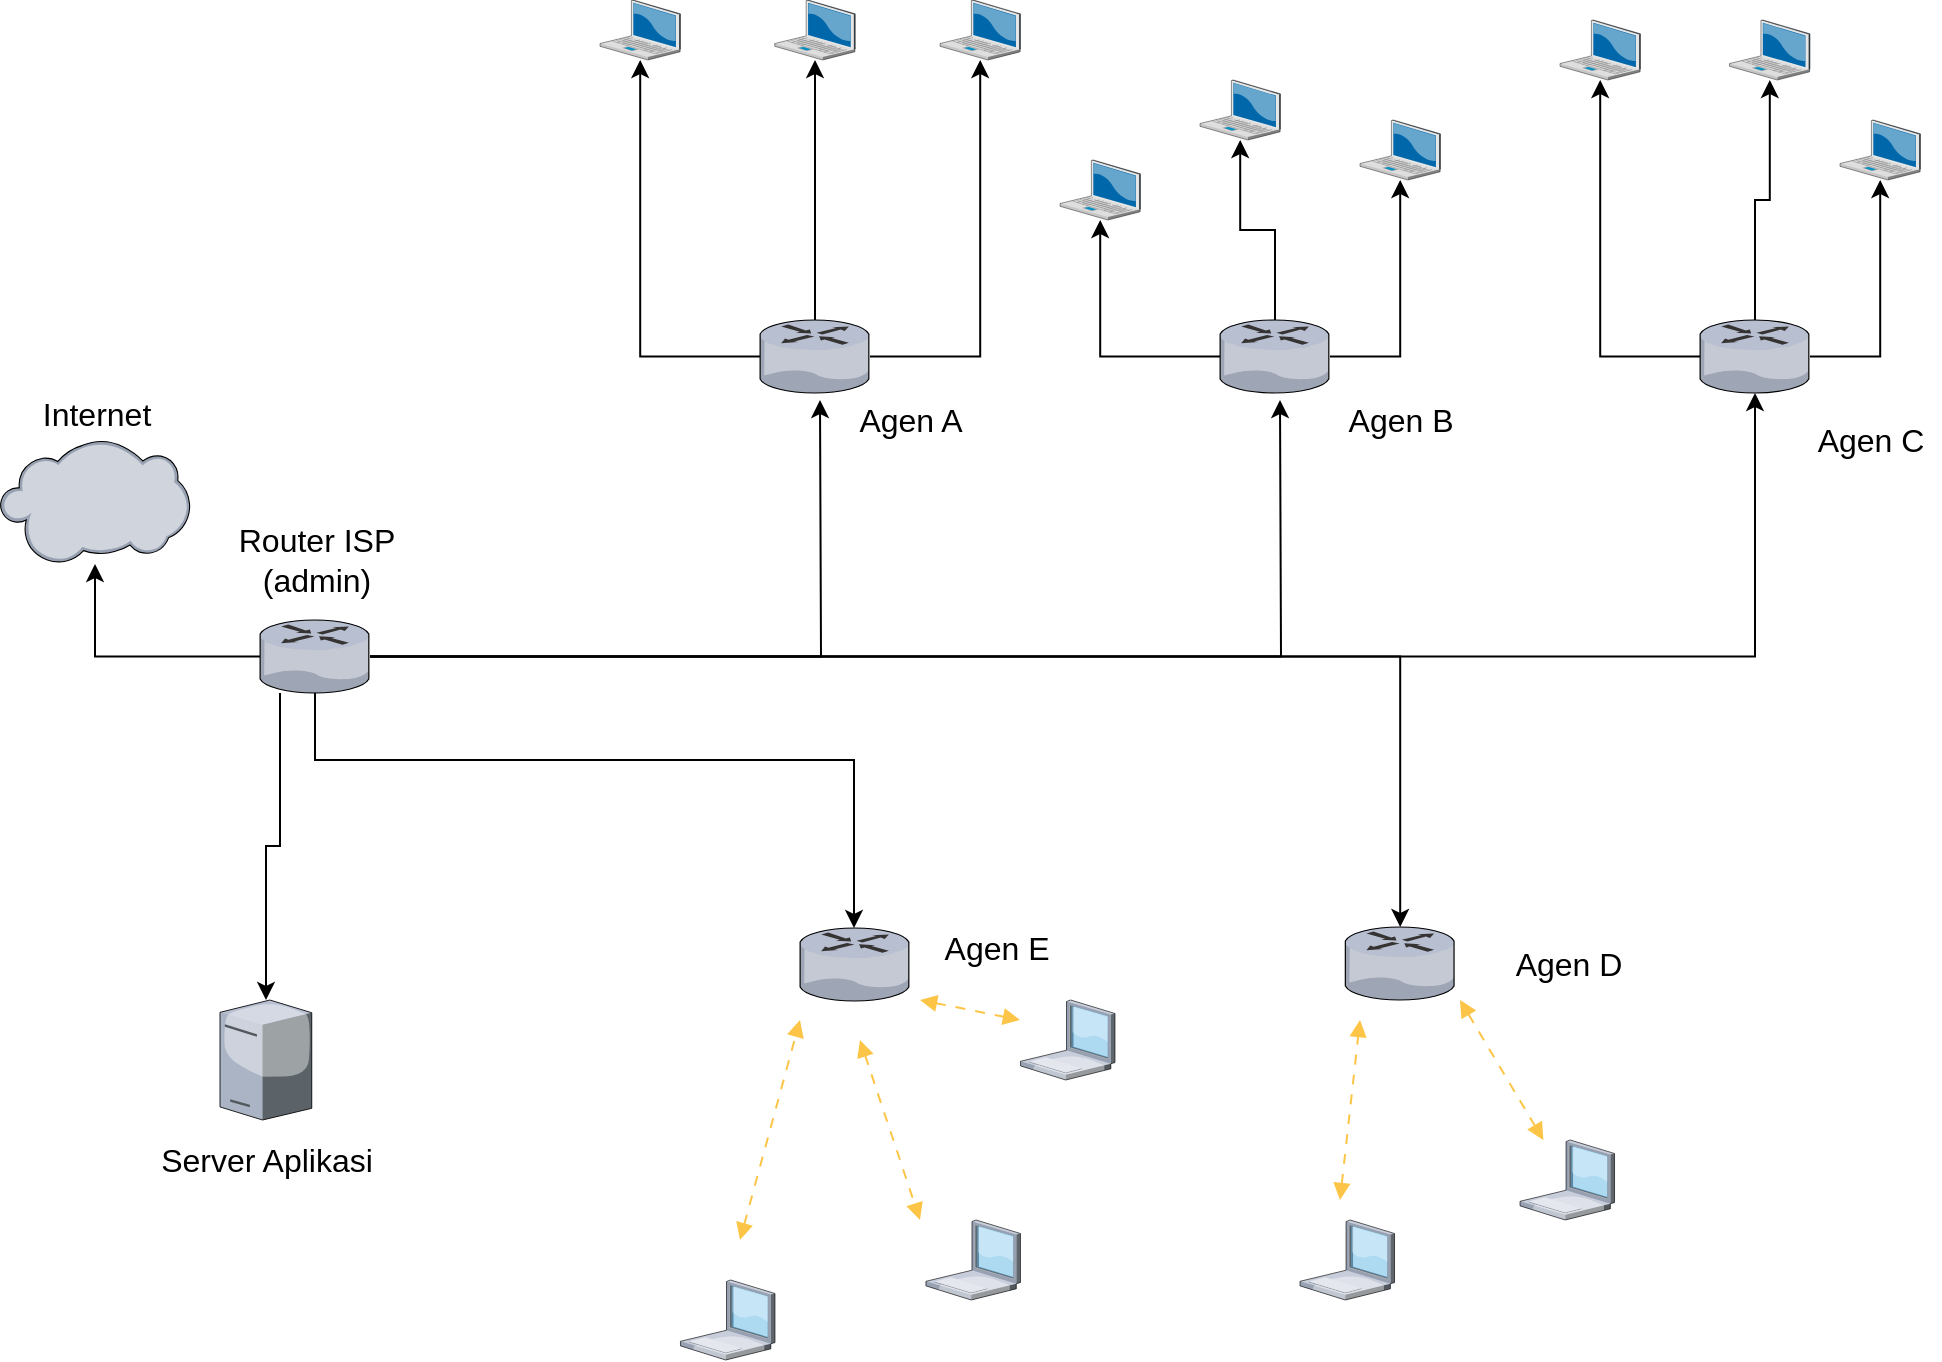 <mxfile version="13.6.2" type="github">
  <diagram name="Page-1" id="822b0af5-4adb-64df-f703-e8dfc1f81529">
    <mxGraphModel dx="1113" dy="642" grid="1" gridSize="10" guides="1" tooltips="1" connect="1" arrows="1" fold="1" page="1" pageScale="1" pageWidth="1100" pageHeight="850" background="#ffffff" math="0" shadow="0">
      <root>
        <mxCell id="0" />
        <mxCell id="1" parent="0" />
        <mxCell id="yKmip7AhmHxL8dwArh6h-2" value="" style="verticalLabelPosition=bottom;aspect=fixed;html=1;verticalAlign=top;strokeColor=none;align=center;outlineConnect=0;shape=mxgraph.citrix.cloud;" vertex="1" parent="1">
          <mxGeometry x="70" y="280" width="95" height="62" as="geometry" />
        </mxCell>
        <mxCell id="yKmip7AhmHxL8dwArh6h-23" style="edgeStyle=orthogonalEdgeStyle;rounded=0;orthogonalLoop=1;jettySize=auto;html=1;" edge="1" parent="1" source="yKmip7AhmHxL8dwArh6h-3">
          <mxGeometry relative="1" as="geometry">
            <mxPoint x="480" y="260" as="targetPoint" />
          </mxGeometry>
        </mxCell>
        <mxCell id="yKmip7AhmHxL8dwArh6h-24" style="edgeStyle=orthogonalEdgeStyle;rounded=0;orthogonalLoop=1;jettySize=auto;html=1;" edge="1" parent="1" source="yKmip7AhmHxL8dwArh6h-3">
          <mxGeometry relative="1" as="geometry">
            <mxPoint x="710" y="260" as="targetPoint" />
          </mxGeometry>
        </mxCell>
        <mxCell id="yKmip7AhmHxL8dwArh6h-25" style="edgeStyle=orthogonalEdgeStyle;rounded=0;orthogonalLoop=1;jettySize=auto;html=1;" edge="1" parent="1" source="yKmip7AhmHxL8dwArh6h-3" target="yKmip7AhmHxL8dwArh6h-7">
          <mxGeometry relative="1" as="geometry" />
        </mxCell>
        <mxCell id="yKmip7AhmHxL8dwArh6h-27" style="edgeStyle=orthogonalEdgeStyle;rounded=0;orthogonalLoop=1;jettySize=auto;html=1;" edge="1" parent="1" source="yKmip7AhmHxL8dwArh6h-3" target="yKmip7AhmHxL8dwArh6h-4">
          <mxGeometry relative="1" as="geometry">
            <Array as="points">
              <mxPoint x="210" y="483" />
              <mxPoint x="203" y="483" />
            </Array>
          </mxGeometry>
        </mxCell>
        <mxCell id="yKmip7AhmHxL8dwArh6h-28" style="edgeStyle=orthogonalEdgeStyle;rounded=0;orthogonalLoop=1;jettySize=auto;html=1;" edge="1" parent="1" source="yKmip7AhmHxL8dwArh6h-3" target="yKmip7AhmHxL8dwArh6h-2">
          <mxGeometry relative="1" as="geometry" />
        </mxCell>
        <mxCell id="yKmip7AhmHxL8dwArh6h-31" style="edgeStyle=orthogonalEdgeStyle;rounded=0;orthogonalLoop=1;jettySize=auto;html=1;" edge="1" parent="1" source="yKmip7AhmHxL8dwArh6h-3" target="yKmip7AhmHxL8dwArh6h-30">
          <mxGeometry relative="1" as="geometry" />
        </mxCell>
        <mxCell id="yKmip7AhmHxL8dwArh6h-58" style="edgeStyle=orthogonalEdgeStyle;rounded=0;orthogonalLoop=1;jettySize=auto;html=1;" edge="1" parent="1" source="yKmip7AhmHxL8dwArh6h-3" target="yKmip7AhmHxL8dwArh6h-29">
          <mxGeometry relative="1" as="geometry">
            <Array as="points">
              <mxPoint x="227" y="440" />
              <mxPoint x="497" y="440" />
            </Array>
          </mxGeometry>
        </mxCell>
        <mxCell id="yKmip7AhmHxL8dwArh6h-3" value="" style="verticalLabelPosition=bottom;aspect=fixed;html=1;verticalAlign=top;strokeColor=none;align=center;outlineConnect=0;shape=mxgraph.citrix.router;" vertex="1" parent="1">
          <mxGeometry x="200" y="370" width="55" height="36.5" as="geometry" />
        </mxCell>
        <mxCell id="yKmip7AhmHxL8dwArh6h-4" value="" style="verticalLabelPosition=bottom;aspect=fixed;html=1;verticalAlign=top;strokeColor=none;align=center;outlineConnect=0;shape=mxgraph.citrix.license_server;" vertex="1" parent="1">
          <mxGeometry x="180" y="560" width="45.88" height="60" as="geometry" />
        </mxCell>
        <mxCell id="yKmip7AhmHxL8dwArh6h-20" style="edgeStyle=orthogonalEdgeStyle;rounded=0;orthogonalLoop=1;jettySize=auto;html=1;" edge="1" parent="1" source="yKmip7AhmHxL8dwArh6h-5" target="yKmip7AhmHxL8dwArh6h-8">
          <mxGeometry relative="1" as="geometry" />
        </mxCell>
        <mxCell id="yKmip7AhmHxL8dwArh6h-21" style="edgeStyle=orthogonalEdgeStyle;rounded=0;orthogonalLoop=1;jettySize=auto;html=1;" edge="1" parent="1" source="yKmip7AhmHxL8dwArh6h-5" target="yKmip7AhmHxL8dwArh6h-9">
          <mxGeometry relative="1" as="geometry" />
        </mxCell>
        <mxCell id="yKmip7AhmHxL8dwArh6h-22" style="edgeStyle=orthogonalEdgeStyle;rounded=0;orthogonalLoop=1;jettySize=auto;html=1;" edge="1" parent="1" source="yKmip7AhmHxL8dwArh6h-5" target="yKmip7AhmHxL8dwArh6h-10">
          <mxGeometry relative="1" as="geometry" />
        </mxCell>
        <mxCell id="yKmip7AhmHxL8dwArh6h-5" value="" style="verticalLabelPosition=bottom;aspect=fixed;html=1;verticalAlign=top;strokeColor=none;align=center;outlineConnect=0;shape=mxgraph.citrix.router;" vertex="1" parent="1">
          <mxGeometry x="450" y="220" width="55" height="36.5" as="geometry" />
        </mxCell>
        <mxCell id="yKmip7AhmHxL8dwArh6h-59" style="edgeStyle=orthogonalEdgeStyle;rounded=0;orthogonalLoop=1;jettySize=auto;html=1;" edge="1" parent="1" source="yKmip7AhmHxL8dwArh6h-6" target="yKmip7AhmHxL8dwArh6h-13">
          <mxGeometry relative="1" as="geometry" />
        </mxCell>
        <mxCell id="yKmip7AhmHxL8dwArh6h-60" style="edgeStyle=orthogonalEdgeStyle;rounded=0;orthogonalLoop=1;jettySize=auto;html=1;" edge="1" parent="1" source="yKmip7AhmHxL8dwArh6h-6" target="yKmip7AhmHxL8dwArh6h-12">
          <mxGeometry relative="1" as="geometry" />
        </mxCell>
        <mxCell id="yKmip7AhmHxL8dwArh6h-61" style="edgeStyle=orthogonalEdgeStyle;rounded=0;orthogonalLoop=1;jettySize=auto;html=1;" edge="1" parent="1" source="yKmip7AhmHxL8dwArh6h-6" target="yKmip7AhmHxL8dwArh6h-11">
          <mxGeometry relative="1" as="geometry" />
        </mxCell>
        <mxCell id="yKmip7AhmHxL8dwArh6h-6" value="" style="verticalLabelPosition=bottom;aspect=fixed;html=1;verticalAlign=top;strokeColor=none;align=center;outlineConnect=0;shape=mxgraph.citrix.router;" vertex="1" parent="1">
          <mxGeometry x="680" y="220" width="55" height="36.5" as="geometry" />
        </mxCell>
        <mxCell id="yKmip7AhmHxL8dwArh6h-64" style="edgeStyle=orthogonalEdgeStyle;rounded=0;orthogonalLoop=1;jettySize=auto;html=1;" edge="1" parent="1" source="yKmip7AhmHxL8dwArh6h-7" target="yKmip7AhmHxL8dwArh6h-15">
          <mxGeometry relative="1" as="geometry" />
        </mxCell>
        <mxCell id="yKmip7AhmHxL8dwArh6h-65" style="edgeStyle=orthogonalEdgeStyle;rounded=0;orthogonalLoop=1;jettySize=auto;html=1;" edge="1" parent="1" source="yKmip7AhmHxL8dwArh6h-7" target="yKmip7AhmHxL8dwArh6h-16">
          <mxGeometry relative="1" as="geometry" />
        </mxCell>
        <mxCell id="yKmip7AhmHxL8dwArh6h-7" value="" style="verticalLabelPosition=bottom;aspect=fixed;html=1;verticalAlign=top;strokeColor=none;align=center;outlineConnect=0;shape=mxgraph.citrix.router;" vertex="1" parent="1">
          <mxGeometry x="920" y="220" width="55" height="36.5" as="geometry" />
        </mxCell>
        <mxCell id="yKmip7AhmHxL8dwArh6h-8" value="" style="verticalLabelPosition=bottom;aspect=fixed;html=1;verticalAlign=top;strokeColor=none;align=center;outlineConnect=0;shape=mxgraph.citrix.laptop_2;" vertex="1" parent="1">
          <mxGeometry x="370" y="60" width="40.23" height="30" as="geometry" />
        </mxCell>
        <mxCell id="yKmip7AhmHxL8dwArh6h-9" value="" style="verticalLabelPosition=bottom;aspect=fixed;html=1;verticalAlign=top;strokeColor=none;align=center;outlineConnect=0;shape=mxgraph.citrix.laptop_2;" vertex="1" parent="1">
          <mxGeometry x="457.39" y="60" width="40.23" height="30" as="geometry" />
        </mxCell>
        <mxCell id="yKmip7AhmHxL8dwArh6h-10" value="" style="verticalLabelPosition=bottom;aspect=fixed;html=1;verticalAlign=top;strokeColor=none;align=center;outlineConnect=0;shape=mxgraph.citrix.laptop_2;" vertex="1" parent="1">
          <mxGeometry x="540" y="60" width="40.23" height="30" as="geometry" />
        </mxCell>
        <mxCell id="yKmip7AhmHxL8dwArh6h-11" value="" style="verticalLabelPosition=bottom;aspect=fixed;html=1;verticalAlign=top;strokeColor=none;align=center;outlineConnect=0;shape=mxgraph.citrix.laptop_2;" vertex="1" parent="1">
          <mxGeometry x="600" y="140" width="40.23" height="30" as="geometry" />
        </mxCell>
        <mxCell id="yKmip7AhmHxL8dwArh6h-12" value="" style="verticalLabelPosition=bottom;aspect=fixed;html=1;verticalAlign=top;strokeColor=none;align=center;outlineConnect=0;shape=mxgraph.citrix.laptop_2;" vertex="1" parent="1">
          <mxGeometry x="670" y="100" width="40.23" height="30" as="geometry" />
        </mxCell>
        <mxCell id="yKmip7AhmHxL8dwArh6h-13" value="" style="verticalLabelPosition=bottom;aspect=fixed;html=1;verticalAlign=top;strokeColor=none;align=center;outlineConnect=0;shape=mxgraph.citrix.laptop_2;" vertex="1" parent="1">
          <mxGeometry x="750" y="120" width="40.23" height="30" as="geometry" />
        </mxCell>
        <mxCell id="yKmip7AhmHxL8dwArh6h-15" value="" style="verticalLabelPosition=bottom;aspect=fixed;html=1;verticalAlign=top;strokeColor=none;align=center;outlineConnect=0;shape=mxgraph.citrix.laptop_2;" vertex="1" parent="1">
          <mxGeometry x="934.77" y="70" width="40.23" height="30" as="geometry" />
        </mxCell>
        <mxCell id="yKmip7AhmHxL8dwArh6h-16" value="" style="verticalLabelPosition=bottom;aspect=fixed;html=1;verticalAlign=top;strokeColor=none;align=center;outlineConnect=0;shape=mxgraph.citrix.laptop_2;" vertex="1" parent="1">
          <mxGeometry x="990" y="120" width="40.23" height="30" as="geometry" />
        </mxCell>
        <mxCell id="yKmip7AhmHxL8dwArh6h-29" value="" style="verticalLabelPosition=bottom;aspect=fixed;html=1;verticalAlign=top;strokeColor=none;align=center;outlineConnect=0;shape=mxgraph.citrix.router;" vertex="1" parent="1">
          <mxGeometry x="470" y="524" width="55" height="36.5" as="geometry" />
        </mxCell>
        <mxCell id="yKmip7AhmHxL8dwArh6h-30" value="" style="verticalLabelPosition=bottom;aspect=fixed;html=1;verticalAlign=top;strokeColor=none;align=center;outlineConnect=0;shape=mxgraph.citrix.router;" vertex="1" parent="1">
          <mxGeometry x="742.61" y="523.5" width="55" height="36.5" as="geometry" />
        </mxCell>
        <mxCell id="yKmip7AhmHxL8dwArh6h-14" value="" style="verticalLabelPosition=bottom;aspect=fixed;html=1;verticalAlign=top;strokeColor=none;align=center;outlineConnect=0;shape=mxgraph.citrix.laptop_2;" vertex="1" parent="1">
          <mxGeometry x="850" y="70" width="40.23" height="30" as="geometry" />
        </mxCell>
        <mxCell id="yKmip7AhmHxL8dwArh6h-63" style="edgeStyle=orthogonalEdgeStyle;rounded=0;orthogonalLoop=1;jettySize=auto;html=1;" edge="1" parent="1" source="yKmip7AhmHxL8dwArh6h-7" target="yKmip7AhmHxL8dwArh6h-14">
          <mxGeometry relative="1" as="geometry">
            <mxPoint x="890" y="140.0" as="targetPoint" />
            <mxPoint x="920" y="238.235" as="sourcePoint" />
          </mxGeometry>
        </mxCell>
        <mxCell id="yKmip7AhmHxL8dwArh6h-66" value="" style="verticalLabelPosition=bottom;aspect=fixed;html=1;verticalAlign=top;strokeColor=none;align=center;outlineConnect=0;shape=mxgraph.citrix.laptop_1;" vertex="1" parent="1">
          <mxGeometry x="410.23" y="700" width="47.27" height="40" as="geometry" />
        </mxCell>
        <mxCell id="yKmip7AhmHxL8dwArh6h-67" value="" style="verticalLabelPosition=bottom;aspect=fixed;html=1;verticalAlign=top;strokeColor=none;align=center;outlineConnect=0;shape=mxgraph.citrix.laptop_1;" vertex="1" parent="1">
          <mxGeometry x="532.96" y="670" width="47.27" height="40" as="geometry" />
        </mxCell>
        <mxCell id="yKmip7AhmHxL8dwArh6h-68" value="" style="verticalLabelPosition=bottom;aspect=fixed;html=1;verticalAlign=top;strokeColor=none;align=center;outlineConnect=0;shape=mxgraph.citrix.laptop_1;" vertex="1" parent="1">
          <mxGeometry x="580.23" y="560" width="47.27" height="40" as="geometry" />
        </mxCell>
        <mxCell id="yKmip7AhmHxL8dwArh6h-69" value="" style="verticalLabelPosition=bottom;aspect=fixed;html=1;verticalAlign=top;strokeColor=none;align=center;outlineConnect=0;shape=mxgraph.citrix.laptop_1;" vertex="1" parent="1">
          <mxGeometry x="720" y="670" width="47.27" height="40" as="geometry" />
        </mxCell>
        <mxCell id="yKmip7AhmHxL8dwArh6h-70" value="" style="verticalLabelPosition=bottom;aspect=fixed;html=1;verticalAlign=top;strokeColor=none;align=center;outlineConnect=0;shape=mxgraph.citrix.laptop_1;" vertex="1" parent="1">
          <mxGeometry x="830" y="630" width="47.27" height="40" as="geometry" />
        </mxCell>
        <mxCell id="yKmip7AhmHxL8dwArh6h-72" value="" style="endArrow=block;html=1;startArrow=block;startFill=1;endFill=1;strokeColor=#FCC548;dashed=1;dashPattern=5 5;" edge="1" parent="1">
          <mxGeometry width="100" height="100" relative="1" as="geometry">
            <mxPoint x="500" y="580" as="sourcePoint" />
            <mxPoint x="530" y="670" as="targetPoint" />
          </mxGeometry>
        </mxCell>
        <mxCell id="yKmip7AhmHxL8dwArh6h-73" value="" style="endArrow=block;html=1;startArrow=block;startFill=1;endFill=1;strokeColor=#FCC548;dashed=1;dashPattern=5 5;" edge="1" parent="1">
          <mxGeometry width="100" height="100" relative="1" as="geometry">
            <mxPoint x="530" y="560" as="sourcePoint" />
            <mxPoint x="580" y="570" as="targetPoint" />
          </mxGeometry>
        </mxCell>
        <mxCell id="yKmip7AhmHxL8dwArh6h-74" value="" style="endArrow=block;html=1;startArrow=block;startFill=1;endFill=1;strokeColor=#FCC548;dashed=1;dashPattern=5 5;" edge="1" parent="1">
          <mxGeometry width="100" height="100" relative="1" as="geometry">
            <mxPoint x="440" y="680" as="sourcePoint" />
            <mxPoint x="470" y="570" as="targetPoint" />
          </mxGeometry>
        </mxCell>
        <mxCell id="yKmip7AhmHxL8dwArh6h-75" value="" style="endArrow=block;html=1;startArrow=block;startFill=1;endFill=1;strokeColor=#FCC548;dashed=1;dashPattern=5 5;" edge="1" parent="1">
          <mxGeometry width="100" height="100" relative="1" as="geometry">
            <mxPoint x="740" y="660" as="sourcePoint" />
            <mxPoint x="750" y="570" as="targetPoint" />
          </mxGeometry>
        </mxCell>
        <mxCell id="yKmip7AhmHxL8dwArh6h-76" value="" style="endArrow=block;html=1;startArrow=block;startFill=1;endFill=1;strokeColor=#FCC548;dashed=1;dashPattern=5 5;" edge="1" parent="1" source="yKmip7AhmHxL8dwArh6h-70">
          <mxGeometry width="100" height="100" relative="1" as="geometry">
            <mxPoint x="600" y="550" as="sourcePoint" />
            <mxPoint x="800" y="560" as="targetPoint" />
          </mxGeometry>
        </mxCell>
        <mxCell id="yKmip7AhmHxL8dwArh6h-77" value="Internet" style="text;html=1;align=center;verticalAlign=middle;resizable=0;points=[];autosize=1;fontSize=16;" vertex="1" parent="1">
          <mxGeometry x="82.5" y="256.5" width="70" height="20" as="geometry" />
        </mxCell>
        <mxCell id="yKmip7AhmHxL8dwArh6h-78" value="Router ISP&lt;br&gt;(admin)" style="text;html=1;align=center;verticalAlign=middle;resizable=0;points=[];autosize=1;fontSize=16;" vertex="1" parent="1">
          <mxGeometry x="182.5" y="320" width="90" height="40" as="geometry" />
        </mxCell>
        <mxCell id="yKmip7AhmHxL8dwArh6h-79" value="Server Aplikasi" style="text;html=1;align=center;verticalAlign=middle;resizable=0;points=[];autosize=1;fontSize=16;" vertex="1" parent="1">
          <mxGeometry x="142.94" y="630" width="120" height="20" as="geometry" />
        </mxCell>
        <mxCell id="yKmip7AhmHxL8dwArh6h-80" value="Agen A" style="text;html=1;align=center;verticalAlign=middle;resizable=0;points=[];autosize=1;fontSize=16;" vertex="1" parent="1">
          <mxGeometry x="490" y="260" width="70" height="20" as="geometry" />
        </mxCell>
        <mxCell id="yKmip7AhmHxL8dwArh6h-81" value="Agen B" style="text;html=1;align=center;verticalAlign=middle;resizable=0;points=[];autosize=1;fontSize=16;" vertex="1" parent="1">
          <mxGeometry x="735" y="260" width="70" height="20" as="geometry" />
        </mxCell>
        <mxCell id="yKmip7AhmHxL8dwArh6h-82" value="Agen C" style="text;html=1;align=center;verticalAlign=middle;resizable=0;points=[];autosize=1;fontSize=16;" vertex="1" parent="1">
          <mxGeometry x="970" y="270" width="70" height="20" as="geometry" />
        </mxCell>
        <mxCell id="yKmip7AhmHxL8dwArh6h-83" value="Agen D" style="text;html=1;align=center;verticalAlign=middle;resizable=0;points=[];autosize=1;fontSize=16;" vertex="1" parent="1">
          <mxGeometry x="818.64" y="531.75" width="70" height="20" as="geometry" />
        </mxCell>
        <mxCell id="yKmip7AhmHxL8dwArh6h-84" value="Agen E" style="text;html=1;align=center;verticalAlign=middle;resizable=0;points=[];autosize=1;fontSize=16;" vertex="1" parent="1">
          <mxGeometry x="532.96" y="524" width="70" height="20" as="geometry" />
        </mxCell>
      </root>
    </mxGraphModel>
  </diagram>
</mxfile>
